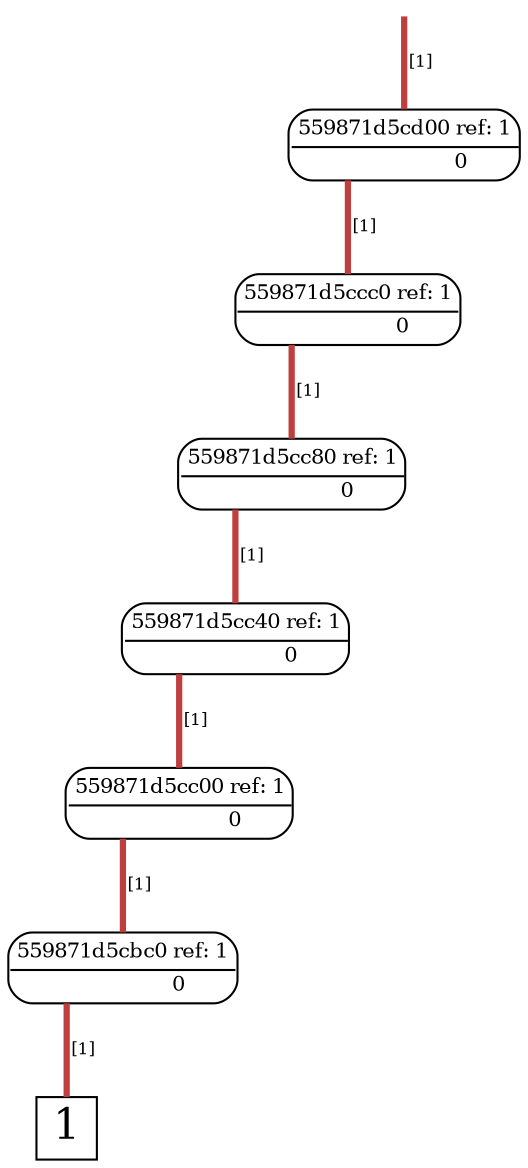 digraph "DD" {graph[];node[shape=plain];edge[arrowhead=none]
root [label="",shape=point,style=invis]
t [label=<<font point-size="20">1</font>>,shape=box,tooltip="1",width=0.3,height=0.3]
root->714368[penwidth="3",tooltip="1" color="0.000 0.667 0.750",label=<<font point-size="8">&nbsp;[1]</font>>]
714368[label=<<font point-size="10"><table border="1" cellspacing="0" cellpadding="2" style="rounded"><tr><td colspan="2" border="1" sides="B">559871d5cd00 ref: 1</td></tr><tr><td port="0" href="javascript:;" border="0" tooltip="1"><font color="white">&nbsp;0 </font></td><td port="1" href="javascript:;" border="0" tooltip="0">&nbsp;0 </td></tr></table></font>>,tooltip="559871d5cd00"]
714368:0:s->714336[penwidth="3",tooltip="1" color="0.000 0.667 0.750",label=<<font point-size="8">&nbsp;[1]</font>>]
714336[label=<<font point-size="10"><table border="1" cellspacing="0" cellpadding="2" style="rounded"><tr><td colspan="2" border="1" sides="B">559871d5ccc0 ref: 1</td></tr><tr><td port="0" href="javascript:;" border="0" tooltip="1"><font color="white">&nbsp;0 </font></td><td port="1" href="javascript:;" border="0" tooltip="0">&nbsp;0 </td></tr></table></font>>,tooltip="559871d5ccc0"]
714336:0:s->714304[penwidth="3",tooltip="1" color="0.000 0.667 0.750",label=<<font point-size="8">&nbsp;[1]</font>>]
714304[label=<<font point-size="10"><table border="1" cellspacing="0" cellpadding="2" style="rounded"><tr><td colspan="2" border="1" sides="B">559871d5cc80 ref: 1</td></tr><tr><td port="0" href="javascript:;" border="0" tooltip="1"><font color="white">&nbsp;0 </font></td><td port="1" href="javascript:;" border="0" tooltip="0">&nbsp;0 </td></tr></table></font>>,tooltip="559871d5cc80"]
714304:0:s->714272[penwidth="3",tooltip="1" color="0.000 0.667 0.750",label=<<font point-size="8">&nbsp;[1]</font>>]
714272[label=<<font point-size="10"><table border="1" cellspacing="0" cellpadding="2" style="rounded"><tr><td colspan="2" border="1" sides="B">559871d5cc40 ref: 1</td></tr><tr><td port="0" href="javascript:;" border="0" tooltip="1"><font color="white">&nbsp;0 </font></td><td port="1" href="javascript:;" border="0" tooltip="0">&nbsp;0 </td></tr></table></font>>,tooltip="559871d5cc40"]
714272:0:s->714240[penwidth="3",tooltip="1" color="0.000 0.667 0.750",label=<<font point-size="8">&nbsp;[1]</font>>]
714240[label=<<font point-size="10"><table border="1" cellspacing="0" cellpadding="2" style="rounded"><tr><td colspan="2" border="1" sides="B">559871d5cc00 ref: 1</td></tr><tr><td port="0" href="javascript:;" border="0" tooltip="1"><font color="white">&nbsp;0 </font></td><td port="1" href="javascript:;" border="0" tooltip="0">&nbsp;0 </td></tr></table></font>>,tooltip="559871d5cc00"]
714240:0:s->714208[penwidth="3",tooltip="1" color="0.000 0.667 0.750",label=<<font point-size="8">&nbsp;[1]</font>>]
714208[label=<<font point-size="10"><table border="1" cellspacing="0" cellpadding="2" style="rounded"><tr><td colspan="2" border="1" sides="B">559871d5cbc0 ref: 1</td></tr><tr><td port="0" href="javascript:;" border="0" tooltip="1"><font color="white">&nbsp;0 </font></td><td port="1" href="javascript:;" border="0" tooltip="0">&nbsp;0 </td></tr></table></font>>,tooltip="559871d5cbc0"]
714208:0:s->t[penwidth="3",tooltip="1" color="0.000 0.667 0.750",label=<<font point-size="8">&nbsp;[1]</font>>]
}
